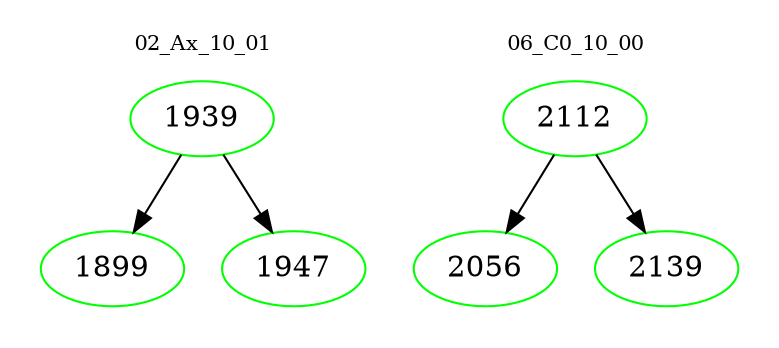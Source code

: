 digraph{
subgraph cluster_0 {
color = white
label = "02_Ax_10_01";
fontsize=10;
T0_1939 [label="1939", color="green"]
T0_1939 -> T0_1899 [color="black"]
T0_1899 [label="1899", color="green"]
T0_1939 -> T0_1947 [color="black"]
T0_1947 [label="1947", color="green"]
}
subgraph cluster_1 {
color = white
label = "06_C0_10_00";
fontsize=10;
T1_2112 [label="2112", color="green"]
T1_2112 -> T1_2056 [color="black"]
T1_2056 [label="2056", color="green"]
T1_2112 -> T1_2139 [color="black"]
T1_2139 [label="2139", color="green"]
}
}
